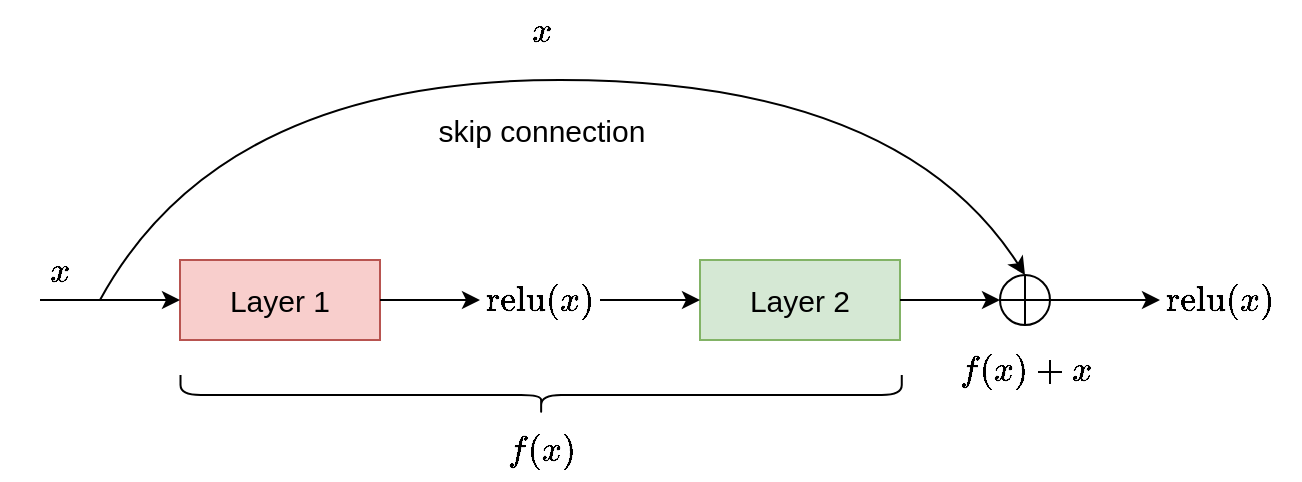 <mxfile version="26.0.11">
  <diagram name="第 1 页" id="1v8SXpoTdXkUn3yk3Jfs">
    <mxGraphModel dx="789" dy="517" grid="1" gridSize="10" guides="1" tooltips="1" connect="1" arrows="1" fold="1" page="1" pageScale="1" pageWidth="827" pageHeight="1169" math="1" shadow="0">
      <root>
        <mxCell id="0" />
        <mxCell id="1" parent="0" />
        <mxCell id="RzPd5jYL5kc_TmFL2Cuv-1" value="Layer 1" style="rounded=0;whiteSpace=wrap;html=1;fontSize=15;fillColor=#f8cecc;strokeColor=#b85450;" vertex="1" parent="1">
          <mxGeometry x="190" y="290" width="100" height="40" as="geometry" />
        </mxCell>
        <mxCell id="RzPd5jYL5kc_TmFL2Cuv-2" value="Layer 2" style="rounded=0;whiteSpace=wrap;html=1;fontSize=15;fillColor=#d5e8d4;strokeColor=#82b366;" vertex="1" parent="1">
          <mxGeometry x="450" y="290" width="100" height="40" as="geometry" />
        </mxCell>
        <mxCell id="RzPd5jYL5kc_TmFL2Cuv-4" value="" style="endArrow=classic;html=1;rounded=0;entryX=0;entryY=0.5;entryDx=0;entryDy=0;fontSize=15;" edge="1" parent="1" target="RzPd5jYL5kc_TmFL2Cuv-1">
          <mxGeometry width="50" height="50" relative="1" as="geometry">
            <mxPoint x="120" y="310" as="sourcePoint" />
            <mxPoint x="110" y="230" as="targetPoint" />
          </mxGeometry>
        </mxCell>
        <mxCell id="RzPd5jYL5kc_TmFL2Cuv-5" value="" style="shape=orEllipse;perimeter=ellipsePerimeter;whiteSpace=wrap;html=1;backgroundOutline=1;aspect=fixed;fontSize=15;" vertex="1" parent="1">
          <mxGeometry x="600" y="297.5" width="25" height="25" as="geometry" />
        </mxCell>
        <mxCell id="RzPd5jYL5kc_TmFL2Cuv-6" value="" style="endArrow=classic;html=1;rounded=0;entryX=0;entryY=0.5;entryDx=0;entryDy=0;exitX=1;exitY=0.5;exitDx=0;exitDy=0;fontSize=15;" edge="1" parent="1" source="RzPd5jYL5kc_TmFL2Cuv-2" target="RzPd5jYL5kc_TmFL2Cuv-5">
          <mxGeometry width="50" height="50" relative="1" as="geometry">
            <mxPoint x="80" y="320" as="sourcePoint" />
            <mxPoint x="190" y="320" as="targetPoint" />
          </mxGeometry>
        </mxCell>
        <mxCell id="RzPd5jYL5kc_TmFL2Cuv-7" value="" style="endArrow=classic;html=1;rounded=0;exitX=1;exitY=0.5;exitDx=0;exitDy=0;entryX=0;entryY=0.5;entryDx=0;entryDy=0;fontSize=15;" edge="1" parent="1" source="RzPd5jYL5kc_TmFL2Cuv-5" target="RzPd5jYL5kc_TmFL2Cuv-20">
          <mxGeometry width="50" height="50" relative="1" as="geometry">
            <mxPoint x="700" y="296.81" as="sourcePoint" />
            <mxPoint x="670" y="310" as="targetPoint" />
          </mxGeometry>
        </mxCell>
        <mxCell id="RzPd5jYL5kc_TmFL2Cuv-9" value="$$\text{relu}(x)$$" style="text;html=1;align=center;verticalAlign=middle;whiteSpace=wrap;rounded=0;fontSize=15;" vertex="1" parent="1">
          <mxGeometry x="340" y="295" width="60" height="30" as="geometry" />
        </mxCell>
        <mxCell id="RzPd5jYL5kc_TmFL2Cuv-10" value="$$x$$" style="text;html=1;align=center;verticalAlign=middle;whiteSpace=wrap;rounded=0;fontSize=15;" vertex="1" parent="1">
          <mxGeometry x="100" y="280" width="60" height="30" as="geometry" />
        </mxCell>
        <mxCell id="RzPd5jYL5kc_TmFL2Cuv-12" value="" style="curved=1;endArrow=classic;html=1;rounded=0;entryX=0.5;entryY=0;entryDx=0;entryDy=0;fontSize=15;" edge="1" parent="1" target="RzPd5jYL5kc_TmFL2Cuv-5">
          <mxGeometry width="50" height="50" relative="1" as="geometry">
            <mxPoint x="150" y="310" as="sourcePoint" />
            <mxPoint x="260" y="150" as="targetPoint" />
            <Array as="points">
              <mxPoint x="210" y="200" />
              <mxPoint x="550" y="200" />
            </Array>
          </mxGeometry>
        </mxCell>
        <mxCell id="RzPd5jYL5kc_TmFL2Cuv-13" value="" style="endArrow=classic;html=1;rounded=0;exitX=1;exitY=0.5;exitDx=0;exitDy=0;entryX=0;entryY=0.5;entryDx=0;entryDy=0;fontSize=15;" edge="1" parent="1" source="RzPd5jYL5kc_TmFL2Cuv-1" target="RzPd5jYL5kc_TmFL2Cuv-9">
          <mxGeometry width="50" height="50" relative="1" as="geometry">
            <mxPoint x="290" y="450" as="sourcePoint" />
            <mxPoint x="340" y="400" as="targetPoint" />
          </mxGeometry>
        </mxCell>
        <mxCell id="RzPd5jYL5kc_TmFL2Cuv-14" value="" style="endArrow=classic;html=1;rounded=0;exitX=1;exitY=0.5;exitDx=0;exitDy=0;entryX=0;entryY=0.5;entryDx=0;entryDy=0;fontSize=15;" edge="1" parent="1" source="RzPd5jYL5kc_TmFL2Cuv-9" target="RzPd5jYL5kc_TmFL2Cuv-2">
          <mxGeometry width="50" height="50" relative="1" as="geometry">
            <mxPoint x="390" y="360" as="sourcePoint" />
            <mxPoint x="440" y="363" as="targetPoint" />
          </mxGeometry>
        </mxCell>
        <mxCell id="RzPd5jYL5kc_TmFL2Cuv-16" value="" style="shape=curlyBracket;whiteSpace=wrap;html=1;rounded=1;flipH=1;labelPosition=right;verticalLabelPosition=middle;align=left;verticalAlign=middle;rotation=90;fontSize=15;" vertex="1" parent="1">
          <mxGeometry x="360.57" y="177.19" width="20" height="360.63" as="geometry" />
        </mxCell>
        <mxCell id="RzPd5jYL5kc_TmFL2Cuv-17" value="$$f(x)$$" style="text;html=1;align=center;verticalAlign=middle;whiteSpace=wrap;rounded=0;fontSize=15;" vertex="1" parent="1">
          <mxGeometry x="341" y="370" width="60" height="30" as="geometry" />
        </mxCell>
        <mxCell id="RzPd5jYL5kc_TmFL2Cuv-18" value="$$x$$" style="text;html=1;align=center;verticalAlign=middle;whiteSpace=wrap;rounded=0;fontSize=15;" vertex="1" parent="1">
          <mxGeometry x="341" y="160" width="60" height="30" as="geometry" />
        </mxCell>
        <mxCell id="RzPd5jYL5kc_TmFL2Cuv-19" value="$$f(x)+x$$" style="text;html=1;align=center;verticalAlign=middle;whiteSpace=wrap;rounded=0;fontSize=15;" vertex="1" parent="1">
          <mxGeometry x="582.5" y="330" width="60" height="30" as="geometry" />
        </mxCell>
        <mxCell id="RzPd5jYL5kc_TmFL2Cuv-20" value="$$\text{relu}(x)$$" style="text;html=1;align=center;verticalAlign=middle;whiteSpace=wrap;rounded=0;fontSize=15;" vertex="1" parent="1">
          <mxGeometry x="680" y="295" width="60" height="30" as="geometry" />
        </mxCell>
        <mxCell id="RzPd5jYL5kc_TmFL2Cuv-21" value="skip connection" style="text;html=1;align=center;verticalAlign=middle;whiteSpace=wrap;rounded=0;fontSize=15;" vertex="1" parent="1">
          <mxGeometry x="305.82" y="210" width="129.5" height="30" as="geometry" />
        </mxCell>
      </root>
    </mxGraphModel>
  </diagram>
</mxfile>
